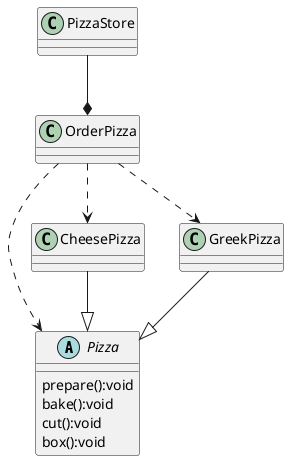 @startuml
'https://plantuml.com/class-diagram

abstract class Pizza {
prepare():void
bake():void
cut():void
box():void
}

class OrderPizza {
}

class CheesePizza {
}

class GreekPizza {
}

class PizzaStore {
}
GreekPizza --|> Pizza
CheesePizza --|> Pizza

OrderPizza ..> Pizza
OrderPizza ..> CheesePizza
OrderPizza ..> GreekPizza

PizzaStore --* OrderPizza
@enduml